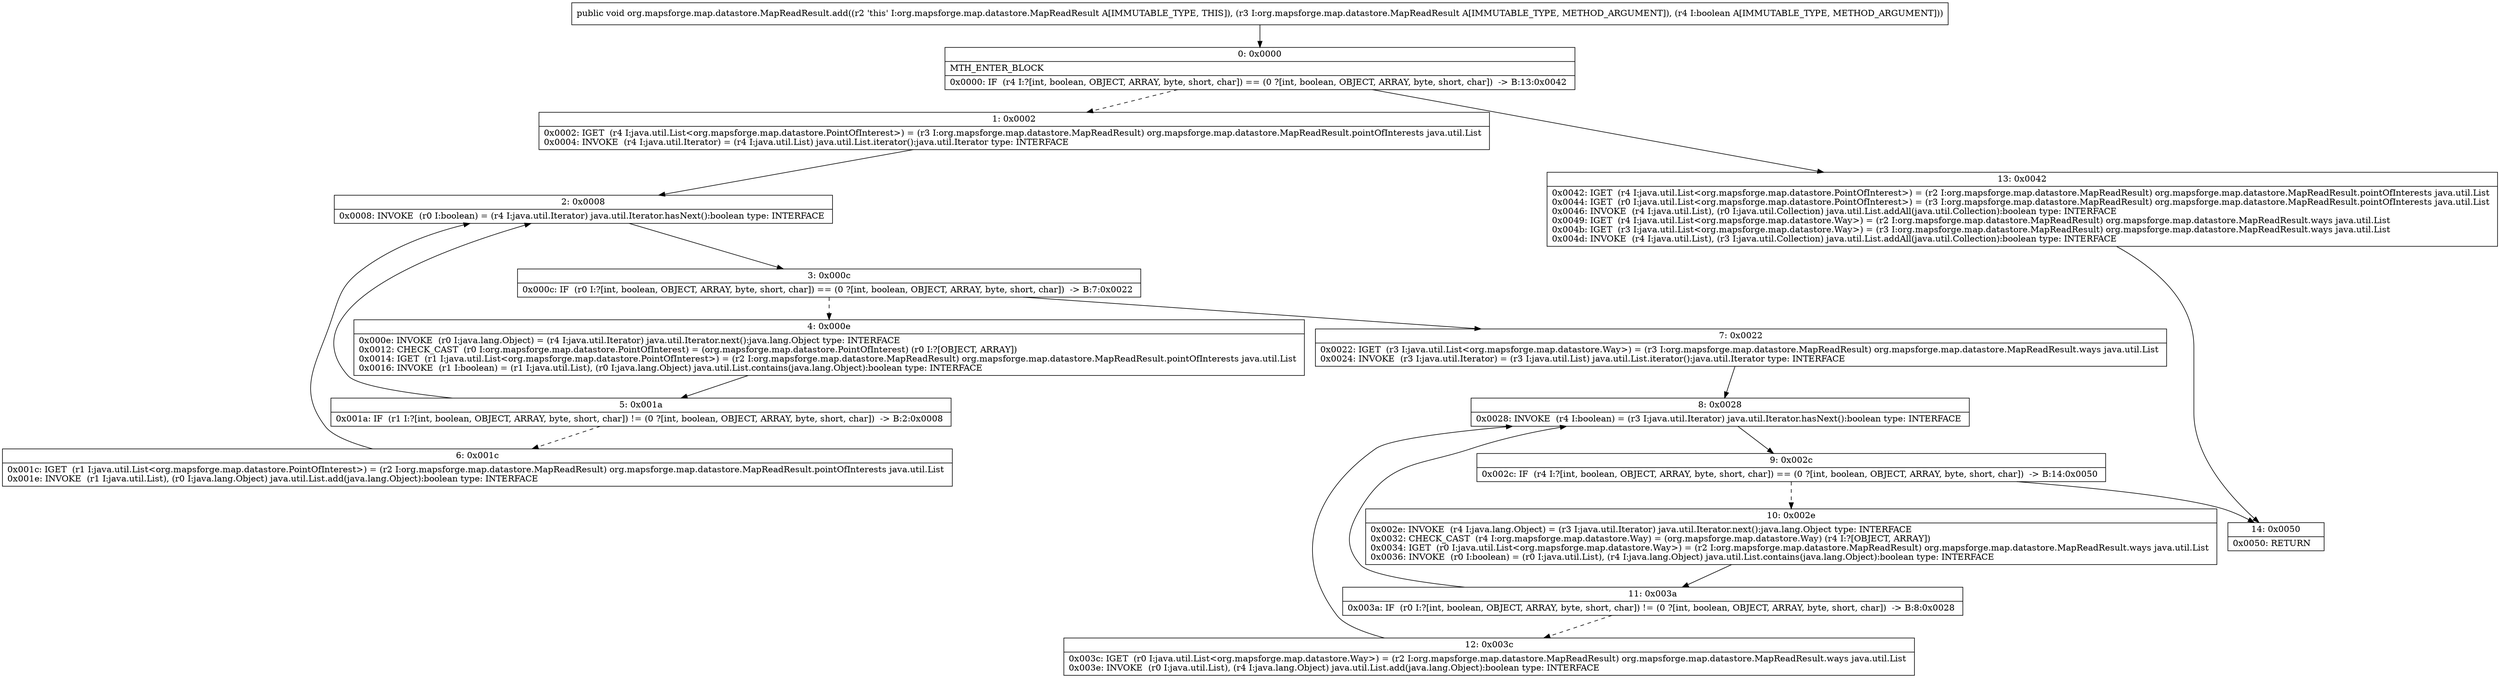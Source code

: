 digraph "CFG fororg.mapsforge.map.datastore.MapReadResult.add(Lorg\/mapsforge\/map\/datastore\/MapReadResult;Z)V" {
Node_0 [shape=record,label="{0\:\ 0x0000|MTH_ENTER_BLOCK\l|0x0000: IF  (r4 I:?[int, boolean, OBJECT, ARRAY, byte, short, char]) == (0 ?[int, boolean, OBJECT, ARRAY, byte, short, char])  \-\> B:13:0x0042 \l}"];
Node_1 [shape=record,label="{1\:\ 0x0002|0x0002: IGET  (r4 I:java.util.List\<org.mapsforge.map.datastore.PointOfInterest\>) = (r3 I:org.mapsforge.map.datastore.MapReadResult) org.mapsforge.map.datastore.MapReadResult.pointOfInterests java.util.List \l0x0004: INVOKE  (r4 I:java.util.Iterator) = (r4 I:java.util.List) java.util.List.iterator():java.util.Iterator type: INTERFACE \l}"];
Node_2 [shape=record,label="{2\:\ 0x0008|0x0008: INVOKE  (r0 I:boolean) = (r4 I:java.util.Iterator) java.util.Iterator.hasNext():boolean type: INTERFACE \l}"];
Node_3 [shape=record,label="{3\:\ 0x000c|0x000c: IF  (r0 I:?[int, boolean, OBJECT, ARRAY, byte, short, char]) == (0 ?[int, boolean, OBJECT, ARRAY, byte, short, char])  \-\> B:7:0x0022 \l}"];
Node_4 [shape=record,label="{4\:\ 0x000e|0x000e: INVOKE  (r0 I:java.lang.Object) = (r4 I:java.util.Iterator) java.util.Iterator.next():java.lang.Object type: INTERFACE \l0x0012: CHECK_CAST  (r0 I:org.mapsforge.map.datastore.PointOfInterest) = (org.mapsforge.map.datastore.PointOfInterest) (r0 I:?[OBJECT, ARRAY]) \l0x0014: IGET  (r1 I:java.util.List\<org.mapsforge.map.datastore.PointOfInterest\>) = (r2 I:org.mapsforge.map.datastore.MapReadResult) org.mapsforge.map.datastore.MapReadResult.pointOfInterests java.util.List \l0x0016: INVOKE  (r1 I:boolean) = (r1 I:java.util.List), (r0 I:java.lang.Object) java.util.List.contains(java.lang.Object):boolean type: INTERFACE \l}"];
Node_5 [shape=record,label="{5\:\ 0x001a|0x001a: IF  (r1 I:?[int, boolean, OBJECT, ARRAY, byte, short, char]) != (0 ?[int, boolean, OBJECT, ARRAY, byte, short, char])  \-\> B:2:0x0008 \l}"];
Node_6 [shape=record,label="{6\:\ 0x001c|0x001c: IGET  (r1 I:java.util.List\<org.mapsforge.map.datastore.PointOfInterest\>) = (r2 I:org.mapsforge.map.datastore.MapReadResult) org.mapsforge.map.datastore.MapReadResult.pointOfInterests java.util.List \l0x001e: INVOKE  (r1 I:java.util.List), (r0 I:java.lang.Object) java.util.List.add(java.lang.Object):boolean type: INTERFACE \l}"];
Node_7 [shape=record,label="{7\:\ 0x0022|0x0022: IGET  (r3 I:java.util.List\<org.mapsforge.map.datastore.Way\>) = (r3 I:org.mapsforge.map.datastore.MapReadResult) org.mapsforge.map.datastore.MapReadResult.ways java.util.List \l0x0024: INVOKE  (r3 I:java.util.Iterator) = (r3 I:java.util.List) java.util.List.iterator():java.util.Iterator type: INTERFACE \l}"];
Node_8 [shape=record,label="{8\:\ 0x0028|0x0028: INVOKE  (r4 I:boolean) = (r3 I:java.util.Iterator) java.util.Iterator.hasNext():boolean type: INTERFACE \l}"];
Node_9 [shape=record,label="{9\:\ 0x002c|0x002c: IF  (r4 I:?[int, boolean, OBJECT, ARRAY, byte, short, char]) == (0 ?[int, boolean, OBJECT, ARRAY, byte, short, char])  \-\> B:14:0x0050 \l}"];
Node_10 [shape=record,label="{10\:\ 0x002e|0x002e: INVOKE  (r4 I:java.lang.Object) = (r3 I:java.util.Iterator) java.util.Iterator.next():java.lang.Object type: INTERFACE \l0x0032: CHECK_CAST  (r4 I:org.mapsforge.map.datastore.Way) = (org.mapsforge.map.datastore.Way) (r4 I:?[OBJECT, ARRAY]) \l0x0034: IGET  (r0 I:java.util.List\<org.mapsforge.map.datastore.Way\>) = (r2 I:org.mapsforge.map.datastore.MapReadResult) org.mapsforge.map.datastore.MapReadResult.ways java.util.List \l0x0036: INVOKE  (r0 I:boolean) = (r0 I:java.util.List), (r4 I:java.lang.Object) java.util.List.contains(java.lang.Object):boolean type: INTERFACE \l}"];
Node_11 [shape=record,label="{11\:\ 0x003a|0x003a: IF  (r0 I:?[int, boolean, OBJECT, ARRAY, byte, short, char]) != (0 ?[int, boolean, OBJECT, ARRAY, byte, short, char])  \-\> B:8:0x0028 \l}"];
Node_12 [shape=record,label="{12\:\ 0x003c|0x003c: IGET  (r0 I:java.util.List\<org.mapsforge.map.datastore.Way\>) = (r2 I:org.mapsforge.map.datastore.MapReadResult) org.mapsforge.map.datastore.MapReadResult.ways java.util.List \l0x003e: INVOKE  (r0 I:java.util.List), (r4 I:java.lang.Object) java.util.List.add(java.lang.Object):boolean type: INTERFACE \l}"];
Node_13 [shape=record,label="{13\:\ 0x0042|0x0042: IGET  (r4 I:java.util.List\<org.mapsforge.map.datastore.PointOfInterest\>) = (r2 I:org.mapsforge.map.datastore.MapReadResult) org.mapsforge.map.datastore.MapReadResult.pointOfInterests java.util.List \l0x0044: IGET  (r0 I:java.util.List\<org.mapsforge.map.datastore.PointOfInterest\>) = (r3 I:org.mapsforge.map.datastore.MapReadResult) org.mapsforge.map.datastore.MapReadResult.pointOfInterests java.util.List \l0x0046: INVOKE  (r4 I:java.util.List), (r0 I:java.util.Collection) java.util.List.addAll(java.util.Collection):boolean type: INTERFACE \l0x0049: IGET  (r4 I:java.util.List\<org.mapsforge.map.datastore.Way\>) = (r2 I:org.mapsforge.map.datastore.MapReadResult) org.mapsforge.map.datastore.MapReadResult.ways java.util.List \l0x004b: IGET  (r3 I:java.util.List\<org.mapsforge.map.datastore.Way\>) = (r3 I:org.mapsforge.map.datastore.MapReadResult) org.mapsforge.map.datastore.MapReadResult.ways java.util.List \l0x004d: INVOKE  (r4 I:java.util.List), (r3 I:java.util.Collection) java.util.List.addAll(java.util.Collection):boolean type: INTERFACE \l}"];
Node_14 [shape=record,label="{14\:\ 0x0050|0x0050: RETURN   \l}"];
MethodNode[shape=record,label="{public void org.mapsforge.map.datastore.MapReadResult.add((r2 'this' I:org.mapsforge.map.datastore.MapReadResult A[IMMUTABLE_TYPE, THIS]), (r3 I:org.mapsforge.map.datastore.MapReadResult A[IMMUTABLE_TYPE, METHOD_ARGUMENT]), (r4 I:boolean A[IMMUTABLE_TYPE, METHOD_ARGUMENT])) }"];
MethodNode -> Node_0;
Node_0 -> Node_1[style=dashed];
Node_0 -> Node_13;
Node_1 -> Node_2;
Node_2 -> Node_3;
Node_3 -> Node_4[style=dashed];
Node_3 -> Node_7;
Node_4 -> Node_5;
Node_5 -> Node_2;
Node_5 -> Node_6[style=dashed];
Node_6 -> Node_2;
Node_7 -> Node_8;
Node_8 -> Node_9;
Node_9 -> Node_10[style=dashed];
Node_9 -> Node_14;
Node_10 -> Node_11;
Node_11 -> Node_8;
Node_11 -> Node_12[style=dashed];
Node_12 -> Node_8;
Node_13 -> Node_14;
}

